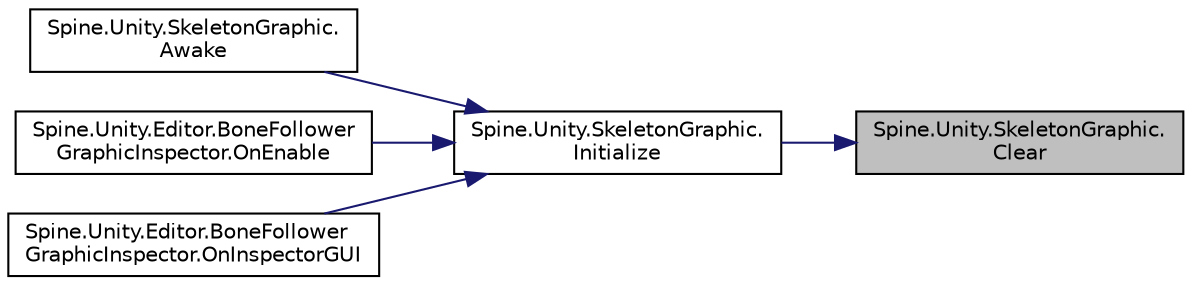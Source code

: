 digraph "Spine.Unity.SkeletonGraphic.Clear"
{
 // LATEX_PDF_SIZE
  edge [fontname="Helvetica",fontsize="10",labelfontname="Helvetica",labelfontsize="10"];
  node [fontname="Helvetica",fontsize="10",shape=record];
  rankdir="RL";
  Node1 [label="Spine.Unity.SkeletonGraphic.\lClear",height=0.2,width=0.4,color="black", fillcolor="grey75", style="filled", fontcolor="black",tooltip=" "];
  Node1 -> Node2 [dir="back",color="midnightblue",fontsize="10",style="solid"];
  Node2 [label="Spine.Unity.SkeletonGraphic.\lInitialize",height=0.2,width=0.4,color="black", fillcolor="white", style="filled",URL="$class_spine_1_1_unity_1_1_skeleton_graphic.html#a7e3fa647feb1c7753bf9a62fadfb58b5",tooltip=" "];
  Node2 -> Node3 [dir="back",color="midnightblue",fontsize="10",style="solid"];
  Node3 [label="Spine.Unity.SkeletonGraphic.\lAwake",height=0.2,width=0.4,color="black", fillcolor="white", style="filled",URL="$class_spine_1_1_unity_1_1_skeleton_graphic.html#a64245d774427a891bdabe21bcdf6dead",tooltip=" "];
  Node2 -> Node4 [dir="back",color="midnightblue",fontsize="10",style="solid"];
  Node4 [label="Spine.Unity.Editor.BoneFollower\lGraphicInspector.OnEnable",height=0.2,width=0.4,color="black", fillcolor="white", style="filled",URL="$class_spine_1_1_unity_1_1_editor_1_1_bone_follower_graphic_inspector.html#a8329caec965f567030f97b64828eb424",tooltip=" "];
  Node2 -> Node5 [dir="back",color="midnightblue",fontsize="10",style="solid"];
  Node5 [label="Spine.Unity.Editor.BoneFollower\lGraphicInspector.OnInspectorGUI",height=0.2,width=0.4,color="black", fillcolor="white", style="filled",URL="$class_spine_1_1_unity_1_1_editor_1_1_bone_follower_graphic_inspector.html#a8a2d0c0bfb07285f56a5dafb154b2b75",tooltip=" "];
}
